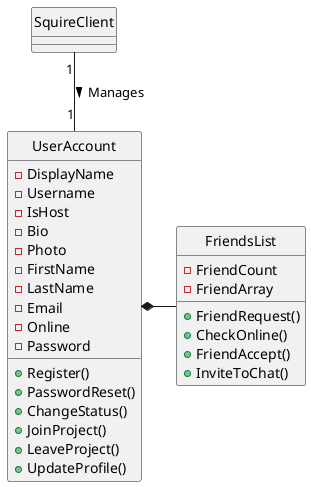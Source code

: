 @startuml
hide circles


class "UserAccount" as ua {
-DisplayName
-Username
-IsHost
-Bio
-Photo
-FirstName
-LastName
-Email
-Online
-Password
+Register()
+PasswordReset()
+ChangeStatus()
+JoinProject()
+LeaveProject()
+UpdateProfile()
}

class "SquireClient" as sc


class "FriendsList" as fl {
-FriendCount
-FriendArray
+FriendRequest()
+CheckOnline()
+FriendAccept()
+InviteToChat()
}


sc "1"  -- "1" ua : Manages >
fl  -l-* ua
@enduml


